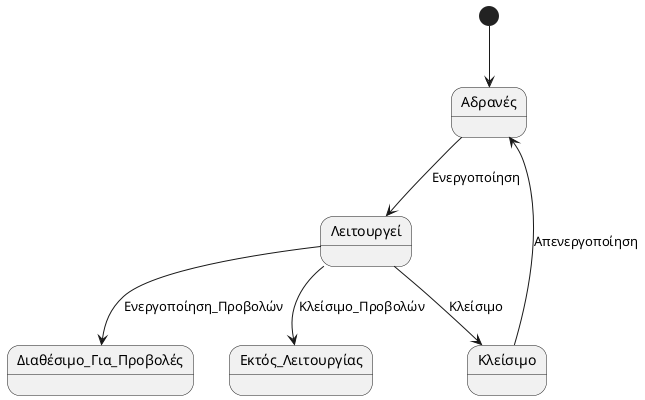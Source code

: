 @startuml
[*] --> Αδρανές

Αδρανές --> Λειτουργεί : Ενεργοποίηση
Λειτουργεί --> Κλείσιμο : Κλείσιμο
Κλείσιμο --> Αδρανές : Απενεργοποίηση
Λειτουργεί --> Διαθέσιμο_Για_Προβολές : Ενεργοποίηση_Προβολών
Λειτουργεί --> Εκτός_Λειτουργίας : Κλείσιμο_Προβολών
@enduml
